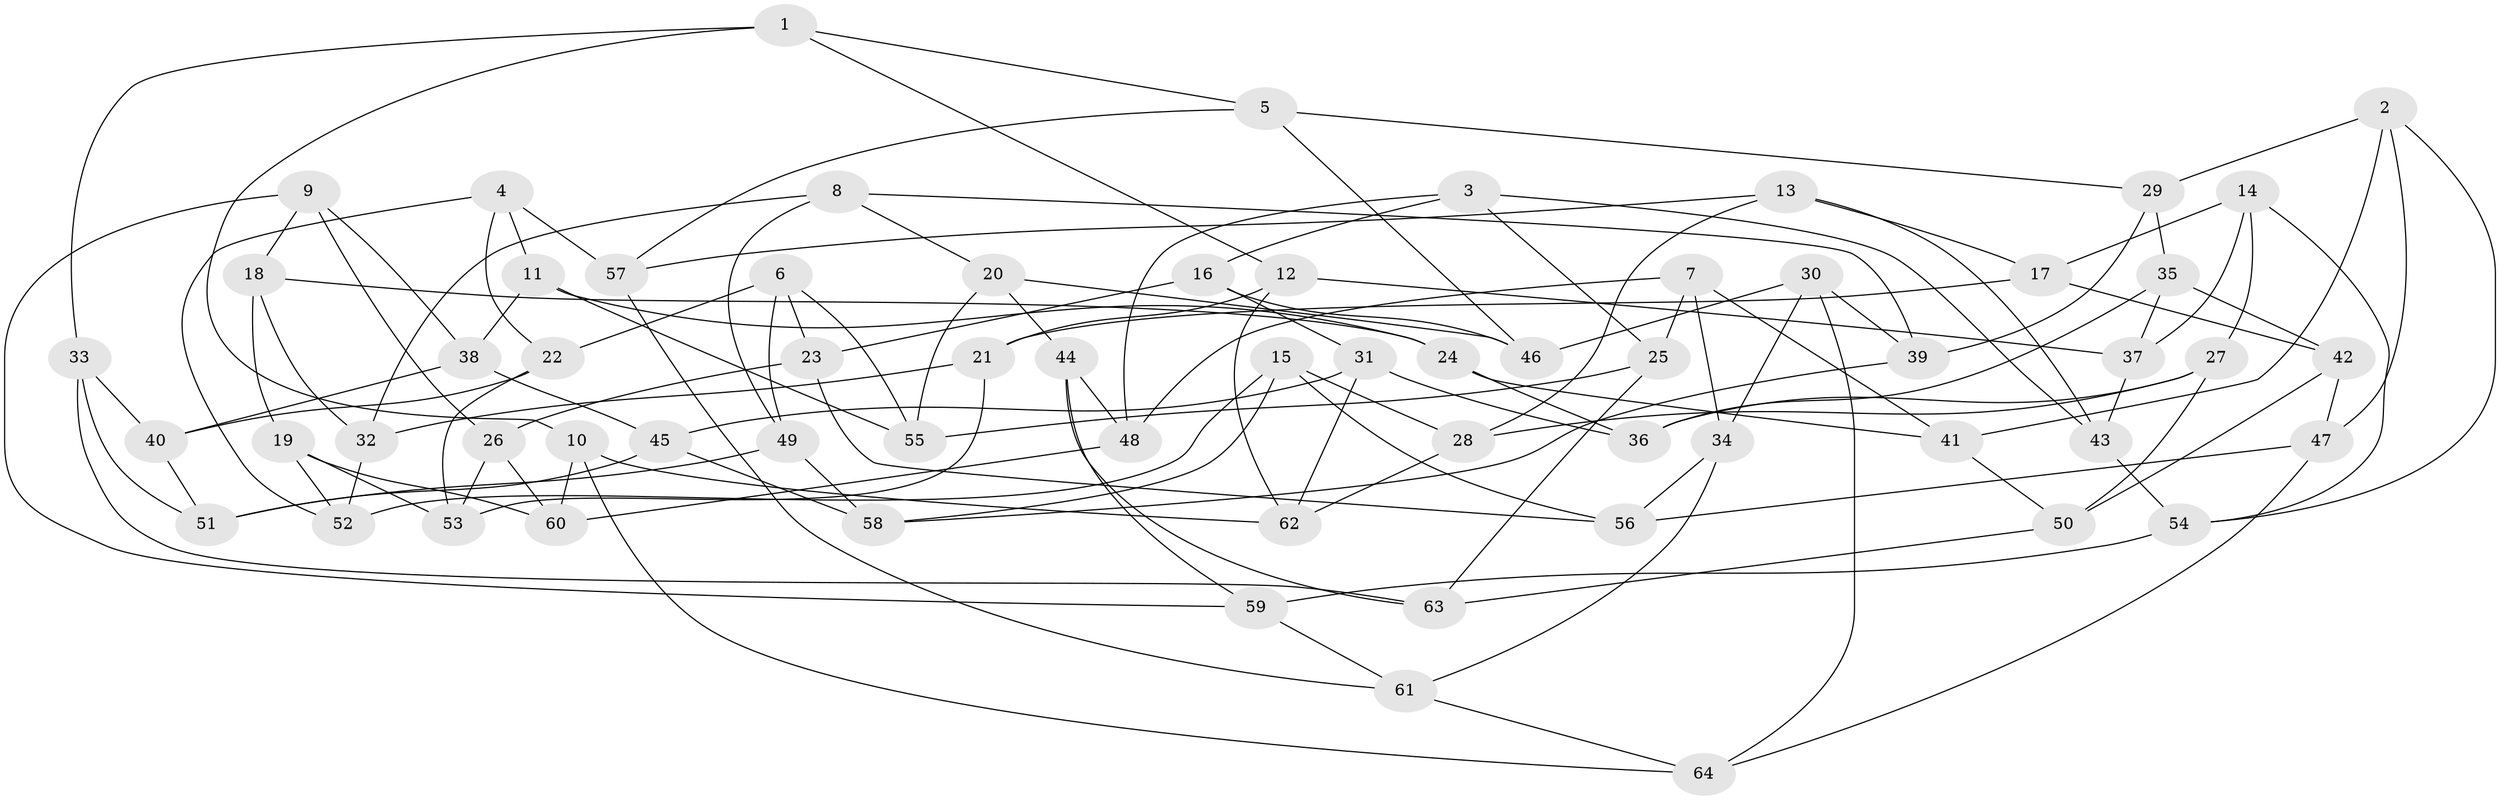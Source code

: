 // coarse degree distribution, {6: 0.4358974358974359, 4: 0.358974358974359, 5: 0.1794871794871795, 3: 0.02564102564102564}
// Generated by graph-tools (version 1.1) at 2025/38/03/04/25 23:38:15]
// undirected, 64 vertices, 128 edges
graph export_dot {
  node [color=gray90,style=filled];
  1;
  2;
  3;
  4;
  5;
  6;
  7;
  8;
  9;
  10;
  11;
  12;
  13;
  14;
  15;
  16;
  17;
  18;
  19;
  20;
  21;
  22;
  23;
  24;
  25;
  26;
  27;
  28;
  29;
  30;
  31;
  32;
  33;
  34;
  35;
  36;
  37;
  38;
  39;
  40;
  41;
  42;
  43;
  44;
  45;
  46;
  47;
  48;
  49;
  50;
  51;
  52;
  53;
  54;
  55;
  56;
  57;
  58;
  59;
  60;
  61;
  62;
  63;
  64;
  1 -- 33;
  1 -- 5;
  1 -- 10;
  1 -- 12;
  2 -- 47;
  2 -- 29;
  2 -- 54;
  2 -- 41;
  3 -- 25;
  3 -- 43;
  3 -- 48;
  3 -- 16;
  4 -- 52;
  4 -- 11;
  4 -- 22;
  4 -- 57;
  5 -- 46;
  5 -- 57;
  5 -- 29;
  6 -- 49;
  6 -- 55;
  6 -- 23;
  6 -- 22;
  7 -- 25;
  7 -- 48;
  7 -- 41;
  7 -- 34;
  8 -- 20;
  8 -- 32;
  8 -- 49;
  8 -- 39;
  9 -- 18;
  9 -- 38;
  9 -- 59;
  9 -- 26;
  10 -- 60;
  10 -- 64;
  10 -- 62;
  11 -- 55;
  11 -- 24;
  11 -- 38;
  12 -- 37;
  12 -- 62;
  12 -- 21;
  13 -- 28;
  13 -- 17;
  13 -- 43;
  13 -- 57;
  14 -- 27;
  14 -- 37;
  14 -- 17;
  14 -- 54;
  15 -- 58;
  15 -- 52;
  15 -- 56;
  15 -- 28;
  16 -- 31;
  16 -- 23;
  16 -- 46;
  17 -- 21;
  17 -- 42;
  18 -- 24;
  18 -- 19;
  18 -- 32;
  19 -- 52;
  19 -- 53;
  19 -- 60;
  20 -- 46;
  20 -- 44;
  20 -- 55;
  21 -- 53;
  21 -- 32;
  22 -- 53;
  22 -- 40;
  23 -- 26;
  23 -- 56;
  24 -- 41;
  24 -- 36;
  25 -- 63;
  25 -- 55;
  26 -- 60;
  26 -- 53;
  27 -- 50;
  27 -- 36;
  27 -- 28;
  28 -- 62;
  29 -- 39;
  29 -- 35;
  30 -- 39;
  30 -- 64;
  30 -- 34;
  30 -- 46;
  31 -- 45;
  31 -- 36;
  31 -- 62;
  32 -- 52;
  33 -- 40;
  33 -- 51;
  33 -- 63;
  34 -- 56;
  34 -- 61;
  35 -- 42;
  35 -- 36;
  35 -- 37;
  37 -- 43;
  38 -- 40;
  38 -- 45;
  39 -- 58;
  40 -- 51;
  41 -- 50;
  42 -- 50;
  42 -- 47;
  43 -- 54;
  44 -- 59;
  44 -- 63;
  44 -- 48;
  45 -- 51;
  45 -- 58;
  47 -- 64;
  47 -- 56;
  48 -- 60;
  49 -- 51;
  49 -- 58;
  50 -- 63;
  54 -- 59;
  57 -- 61;
  59 -- 61;
  61 -- 64;
}
